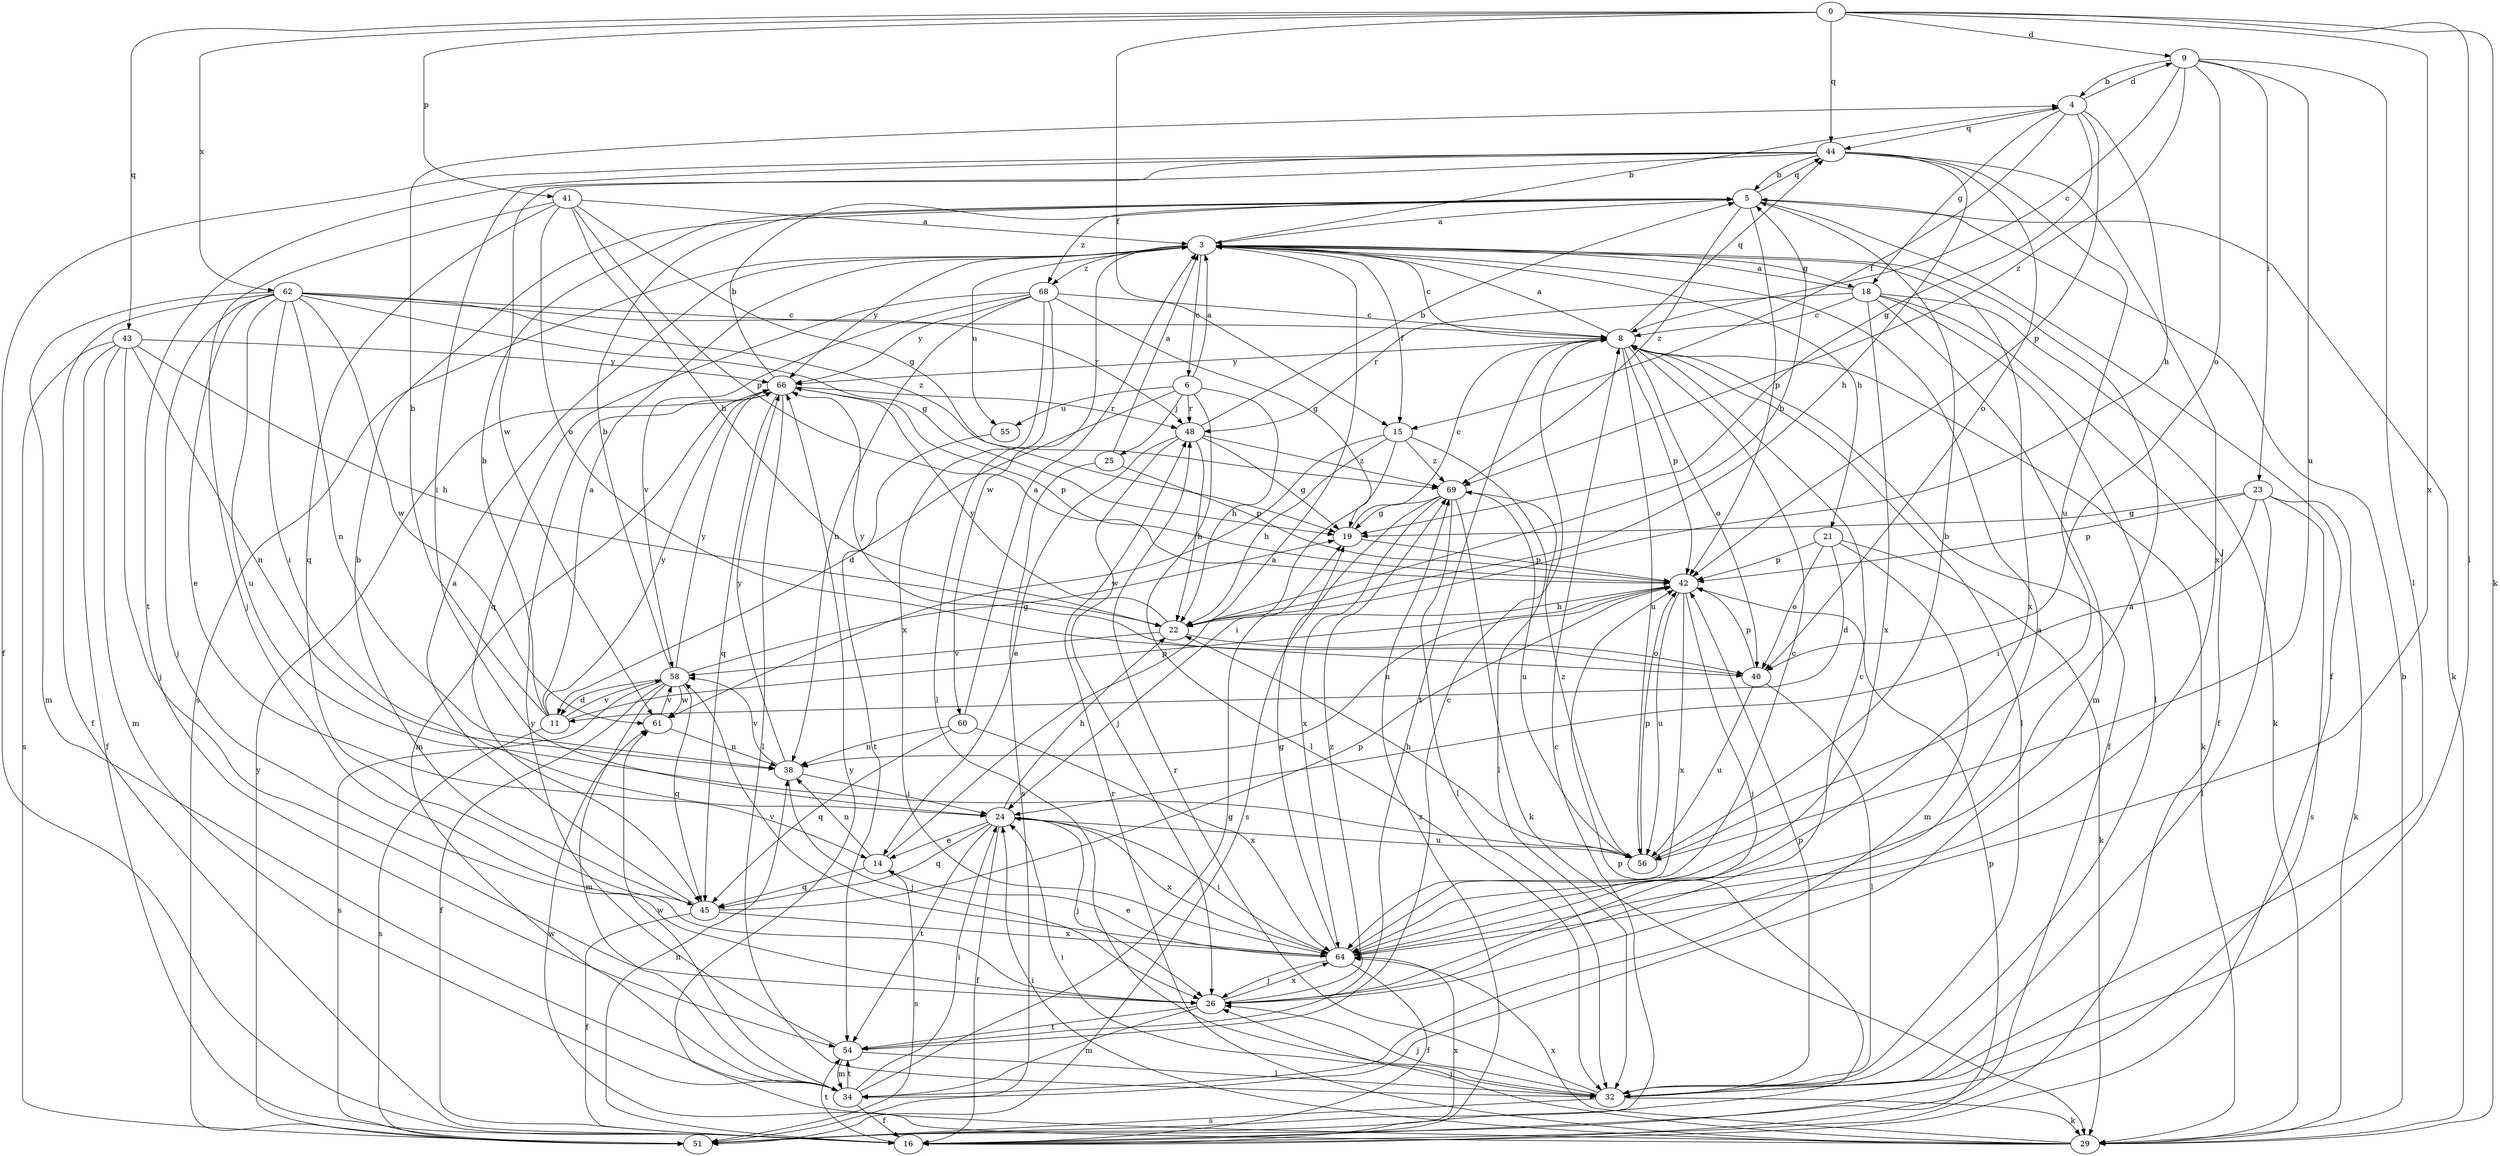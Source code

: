 strict digraph  {
0;
3;
4;
5;
6;
8;
9;
11;
14;
15;
16;
18;
19;
21;
22;
23;
24;
25;
26;
29;
32;
34;
38;
40;
41;
42;
43;
44;
45;
48;
51;
54;
55;
56;
58;
60;
61;
62;
64;
66;
68;
69;
0 -> 9  [label=d];
0 -> 15  [label=f];
0 -> 29  [label=k];
0 -> 32  [label=l];
0 -> 41  [label=p];
0 -> 43  [label=q];
0 -> 44  [label=q];
0 -> 62  [label=x];
0 -> 64  [label=x];
3 -> 4  [label=b];
3 -> 6  [label=c];
3 -> 8  [label=c];
3 -> 15  [label=f];
3 -> 18  [label=g];
3 -> 21  [label=h];
3 -> 51  [label=s];
3 -> 55  [label=u];
3 -> 60  [label=w];
3 -> 64  [label=x];
3 -> 66  [label=y];
3 -> 68  [label=z];
4 -> 9  [label=d];
4 -> 15  [label=f];
4 -> 18  [label=g];
4 -> 19  [label=g];
4 -> 22  [label=h];
4 -> 42  [label=p];
4 -> 44  [label=q];
5 -> 3  [label=a];
5 -> 16  [label=f];
5 -> 29  [label=k];
5 -> 42  [label=p];
5 -> 44  [label=q];
5 -> 68  [label=z];
5 -> 69  [label=z];
6 -> 3  [label=a];
6 -> 11  [label=d];
6 -> 22  [label=h];
6 -> 25  [label=j];
6 -> 32  [label=l];
6 -> 48  [label=r];
6 -> 55  [label=u];
8 -> 3  [label=a];
8 -> 16  [label=f];
8 -> 29  [label=k];
8 -> 32  [label=l];
8 -> 40  [label=o];
8 -> 42  [label=p];
8 -> 44  [label=q];
8 -> 54  [label=t];
8 -> 56  [label=u];
8 -> 66  [label=y];
9 -> 4  [label=b];
9 -> 8  [label=c];
9 -> 23  [label=i];
9 -> 32  [label=l];
9 -> 40  [label=o];
9 -> 56  [label=u];
9 -> 69  [label=z];
11 -> 3  [label=a];
11 -> 4  [label=b];
11 -> 5  [label=b];
11 -> 42  [label=p];
11 -> 51  [label=s];
11 -> 58  [label=v];
11 -> 66  [label=y];
14 -> 3  [label=a];
14 -> 38  [label=n];
14 -> 45  [label=q];
14 -> 51  [label=s];
15 -> 22  [label=h];
15 -> 24  [label=i];
15 -> 32  [label=l];
15 -> 61  [label=w];
15 -> 69  [label=z];
16 -> 38  [label=n];
16 -> 42  [label=p];
16 -> 54  [label=t];
16 -> 64  [label=x];
16 -> 69  [label=z];
18 -> 3  [label=a];
18 -> 8  [label=c];
18 -> 16  [label=f];
18 -> 29  [label=k];
18 -> 32  [label=l];
18 -> 34  [label=m];
18 -> 48  [label=r];
18 -> 64  [label=x];
19 -> 8  [label=c];
19 -> 42  [label=p];
21 -> 11  [label=d];
21 -> 29  [label=k];
21 -> 34  [label=m];
21 -> 40  [label=o];
21 -> 42  [label=p];
22 -> 5  [label=b];
22 -> 40  [label=o];
22 -> 58  [label=v];
22 -> 66  [label=y];
23 -> 19  [label=g];
23 -> 24  [label=i];
23 -> 29  [label=k];
23 -> 32  [label=l];
23 -> 42  [label=p];
23 -> 51  [label=s];
24 -> 14  [label=e];
24 -> 16  [label=f];
24 -> 22  [label=h];
24 -> 26  [label=j];
24 -> 45  [label=q];
24 -> 54  [label=t];
24 -> 56  [label=u];
24 -> 64  [label=x];
25 -> 3  [label=a];
25 -> 42  [label=p];
25 -> 51  [label=s];
26 -> 3  [label=a];
26 -> 8  [label=c];
26 -> 34  [label=m];
26 -> 54  [label=t];
26 -> 64  [label=x];
26 -> 69  [label=z];
29 -> 5  [label=b];
29 -> 24  [label=i];
29 -> 26  [label=j];
29 -> 48  [label=r];
29 -> 61  [label=w];
29 -> 64  [label=x];
29 -> 66  [label=y];
32 -> 24  [label=i];
32 -> 26  [label=j];
32 -> 29  [label=k];
32 -> 42  [label=p];
32 -> 48  [label=r];
32 -> 51  [label=s];
34 -> 16  [label=f];
34 -> 19  [label=g];
34 -> 24  [label=i];
34 -> 54  [label=t];
34 -> 61  [label=w];
38 -> 24  [label=i];
38 -> 26  [label=j];
38 -> 58  [label=v];
38 -> 66  [label=y];
40 -> 32  [label=l];
40 -> 42  [label=p];
40 -> 56  [label=u];
40 -> 66  [label=y];
41 -> 3  [label=a];
41 -> 19  [label=g];
41 -> 22  [label=h];
41 -> 26  [label=j];
41 -> 40  [label=o];
41 -> 42  [label=p];
41 -> 45  [label=q];
42 -> 22  [label=h];
42 -> 26  [label=j];
42 -> 38  [label=n];
42 -> 56  [label=u];
42 -> 64  [label=x];
43 -> 16  [label=f];
43 -> 22  [label=h];
43 -> 26  [label=j];
43 -> 34  [label=m];
43 -> 38  [label=n];
43 -> 51  [label=s];
43 -> 66  [label=y];
44 -> 5  [label=b];
44 -> 16  [label=f];
44 -> 22  [label=h];
44 -> 24  [label=i];
44 -> 40  [label=o];
44 -> 54  [label=t];
44 -> 56  [label=u];
44 -> 61  [label=w];
44 -> 64  [label=x];
45 -> 3  [label=a];
45 -> 5  [label=b];
45 -> 16  [label=f];
45 -> 42  [label=p];
45 -> 64  [label=x];
48 -> 5  [label=b];
48 -> 14  [label=e];
48 -> 19  [label=g];
48 -> 22  [label=h];
48 -> 26  [label=j];
48 -> 69  [label=z];
51 -> 8  [label=c];
51 -> 42  [label=p];
51 -> 66  [label=y];
54 -> 8  [label=c];
54 -> 32  [label=l];
54 -> 34  [label=m];
54 -> 66  [label=y];
55 -> 54  [label=t];
56 -> 5  [label=b];
56 -> 22  [label=h];
56 -> 42  [label=p];
56 -> 69  [label=z];
58 -> 5  [label=b];
58 -> 11  [label=d];
58 -> 16  [label=f];
58 -> 19  [label=g];
58 -> 34  [label=m];
58 -> 45  [label=q];
58 -> 51  [label=s];
58 -> 61  [label=w];
58 -> 66  [label=y];
60 -> 3  [label=a];
60 -> 38  [label=n];
60 -> 45  [label=q];
60 -> 64  [label=x];
61 -> 38  [label=n];
61 -> 58  [label=v];
62 -> 8  [label=c];
62 -> 14  [label=e];
62 -> 16  [label=f];
62 -> 19  [label=g];
62 -> 24  [label=i];
62 -> 26  [label=j];
62 -> 34  [label=m];
62 -> 38  [label=n];
62 -> 48  [label=r];
62 -> 56  [label=u];
62 -> 61  [label=w];
62 -> 69  [label=z];
64 -> 3  [label=a];
64 -> 8  [label=c];
64 -> 14  [label=e];
64 -> 16  [label=f];
64 -> 19  [label=g];
64 -> 24  [label=i];
64 -> 26  [label=j];
64 -> 58  [label=v];
66 -> 5  [label=b];
66 -> 32  [label=l];
66 -> 34  [label=m];
66 -> 42  [label=p];
66 -> 45  [label=q];
66 -> 48  [label=r];
68 -> 8  [label=c];
68 -> 19  [label=g];
68 -> 32  [label=l];
68 -> 38  [label=n];
68 -> 45  [label=q];
68 -> 58  [label=v];
68 -> 64  [label=x];
68 -> 66  [label=y];
69 -> 19  [label=g];
69 -> 29  [label=k];
69 -> 32  [label=l];
69 -> 51  [label=s];
69 -> 56  [label=u];
69 -> 64  [label=x];
}
